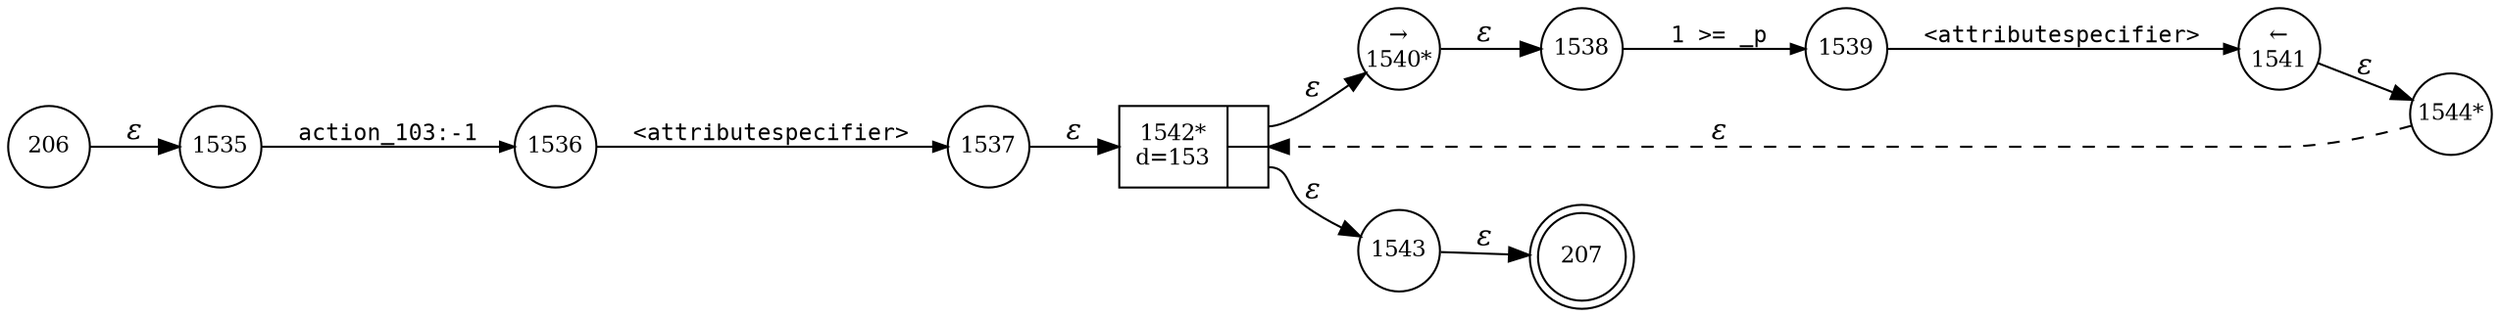 digraph ATN {
rankdir=LR;
s207[fontsize=11, label="207", shape=doublecircle, fixedsize=true, width=.6];
s1536[fontsize=11,label="1536", shape=circle, fixedsize=true, width=.55, peripheries=1];
s1537[fontsize=11,label="1537", shape=circle, fixedsize=true, width=.55, peripheries=1];
s1538[fontsize=11,label="1538", shape=circle, fixedsize=true, width=.55, peripheries=1];
s1539[fontsize=11,label="1539", shape=circle, fixedsize=true, width=.55, peripheries=1];
s1540[fontsize=11,label="&rarr;\n1540*", shape=circle, fixedsize=true, width=.55, peripheries=1];
s1541[fontsize=11,label="&larr;\n1541", shape=circle, fixedsize=true, width=.55, peripheries=1];
s1542[fontsize=11,label="{1542*\nd=153|{<p0>|<p1>}}", shape=record, fixedsize=false, peripheries=1];
s1543[fontsize=11,label="1543", shape=circle, fixedsize=true, width=.55, peripheries=1];
s1544[fontsize=11,label="1544*", shape=circle, fixedsize=true, width=.55, peripheries=1];
s206[fontsize=11,label="206", shape=circle, fixedsize=true, width=.55, peripheries=1];
s1535[fontsize=11,label="1535", shape=circle, fixedsize=true, width=.55, peripheries=1];
s206 -> s1535 [fontname="Times-Italic", label="&epsilon;"];
s1535 -> s1536 [fontsize=11, fontname="Courier", arrowsize=.7, label = "action_103:-1", arrowhead = normal];
s1536 -> s1537 [fontsize=11, fontname="Courier", arrowsize=.7, label = "<attributespecifier>", arrowhead = normal];
s1537 -> s1542 [fontname="Times-Italic", label="&epsilon;"];
s1542:p0 -> s1540 [fontname="Times-Italic", label="&epsilon;"];
s1542:p1 -> s1543 [fontname="Times-Italic", label="&epsilon;"];
s1540 -> s1538 [fontname="Times-Italic", label="&epsilon;"];
s1543 -> s207 [fontname="Times-Italic", label="&epsilon;"];
s1538 -> s1539 [fontsize=11, fontname="Courier", arrowsize=.7, label = "1 >= _p", arrowhead = normal];
s1539 -> s1541 [fontsize=11, fontname="Courier", arrowsize=.7, label = "<attributespecifier>", arrowhead = normal];
s1541 -> s1544 [fontname="Times-Italic", label="&epsilon;"];
s1544 -> s1542 [fontname="Times-Italic", label="&epsilon;", style="dashed"];
}